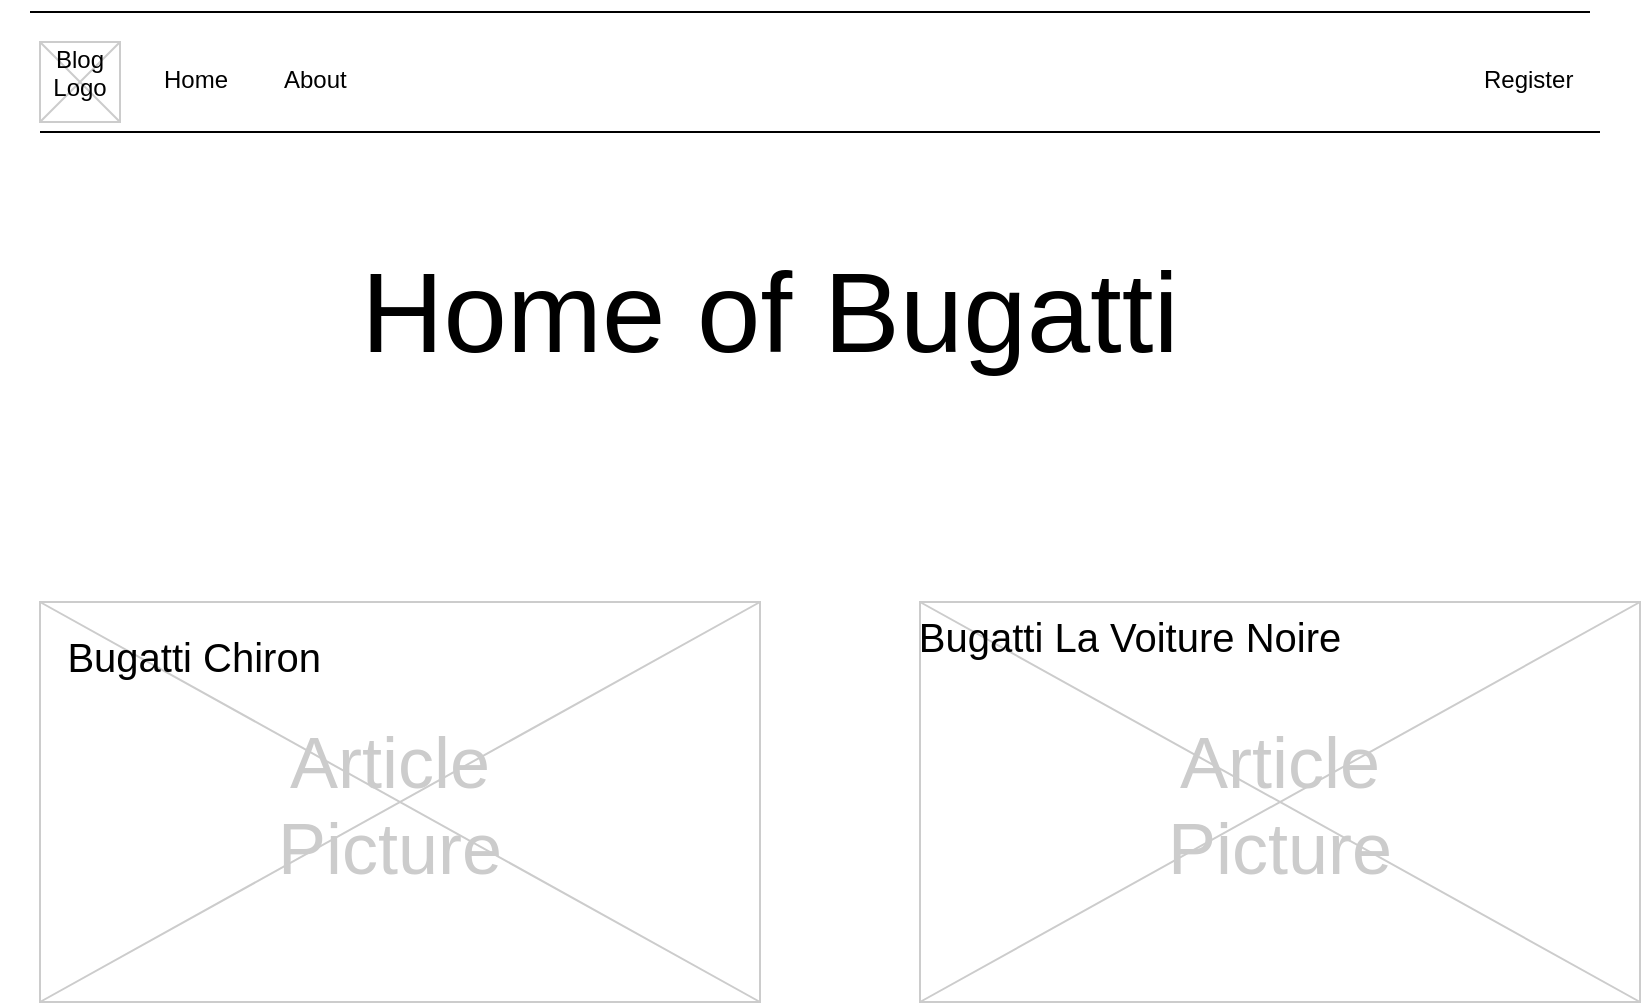 <mxfile version="20.8.16" type="device" pages="7"><diagram name="Home" id="f1b7ffb7-ca1e-a977-7cf5-a751b3c06c05"><mxGraphModel dx="781" dy="544" grid="1" gridSize="10" guides="1" tooltips="1" connect="1" arrows="1" fold="1" page="1" pageScale="1" pageWidth="826" pageHeight="1169" background="none" math="0" shadow="0"><root><mxCell id="0"/><mxCell id="1" parent="0"/><mxCell id="3" value="" style="line;strokeWidth=1" parent="1" vertex="1"><mxGeometry x="15" y="30" width="780" height="10" as="geometry"/></mxCell><mxCell id="4" value="" style="line;strokeWidth=1" parent="1" vertex="1"><mxGeometry x="20" y="90" width="780" height="10" as="geometry"/></mxCell><mxCell id="5" value="Home" style="text;spacingTop=-5;" parent="1" vertex="1"><mxGeometry x="80" y="60.0" width="30" height="20" as="geometry"/></mxCell><mxCell id="6" value="About" style="text;spacingTop=-5;" parent="1" vertex="1"><mxGeometry x="140.0" y="60.0" width="30" height="20" as="geometry"/></mxCell><mxCell id="11" value="Register" style="text;spacingTop=-5;" parent="1" vertex="1"><mxGeometry x="740" y="60.0" width="30" height="20" as="geometry"/></mxCell><mxCell id="20" value="" style="verticalLabelPosition=bottom;verticalAlign=top;strokeWidth=1;shape=mxgraph.mockup.graphics.iconGrid;strokeColor=#CCCCCC;gridSize=1,1;" parent="1" vertex="1"><mxGeometry x="20" y="50" width="40" height="40" as="geometry"/></mxCell><mxCell id="21" value="Blog &#10;Logo" style="text;spacingTop=-5;align=center" parent="1" vertex="1"><mxGeometry x="20" y="50" width="40" height="40" as="geometry"/></mxCell><mxCell id="25" value="" style="verticalLabelPosition=bottom;verticalAlign=top;strokeWidth=1;shape=mxgraph.mockup.graphics.iconGrid;strokeColor=#CCCCCC;gridSize=1,1;" parent="1" vertex="1"><mxGeometry x="20" y="330" width="360" height="200" as="geometry"/></mxCell><mxCell id="26" value="Article&#10;Picture" style="text;spacingTop=-5;align=center;verticalAlign=middle;fontSize=36;fontColor=#CCCCCC" parent="1" vertex="1"><mxGeometry x="15" y="330" width="360" height="200" as="geometry"/></mxCell><mxCell id="ZtVAFUBmgFcDlPZqmxJN-64" value="&lt;font style=&quot;font-size: 57px;&quot;&gt;Home of Bugatti&lt;/font&gt;" style="text;html=1;strokeColor=none;fillColor=none;align=center;verticalAlign=middle;whiteSpace=wrap;rounded=0;" vertex="1" parent="1"><mxGeometry x="170" y="170" width="430" height="30" as="geometry"/></mxCell><mxCell id="ZtVAFUBmgFcDlPZqmxJN-65" value="" style="verticalLabelPosition=bottom;verticalAlign=top;strokeWidth=1;shape=mxgraph.mockup.graphics.iconGrid;strokeColor=#CCCCCC;gridSize=1,1;" vertex="1" parent="1"><mxGeometry x="460" y="330" width="360" height="200" as="geometry"/></mxCell><mxCell id="ZtVAFUBmgFcDlPZqmxJN-66" value="Article&#10;Picture" style="text;spacingTop=-5;align=center;verticalAlign=middle;fontSize=36;fontColor=#CCCCCC" vertex="1" parent="1"><mxGeometry x="460" y="330" width="360" height="200" as="geometry"/></mxCell><mxCell id="ZtVAFUBmgFcDlPZqmxJN-67" value="&lt;font style=&quot;font-size: 20px;&quot;&gt;Bugatti Chiron&lt;/font&gt;&amp;nbsp;" style="text;html=1;strokeColor=none;fillColor=none;align=center;verticalAlign=middle;whiteSpace=wrap;rounded=0;fontSize=57;" vertex="1" parent="1"><mxGeometry y="330" width="210" height="30" as="geometry"/></mxCell><mxCell id="ZtVAFUBmgFcDlPZqmxJN-68" value="&lt;span style=&quot;font-size: 20px;&quot;&gt;Bugatti La Voiture Noire&lt;/span&gt;" style="text;html=1;strokeColor=none;fillColor=none;align=center;verticalAlign=middle;whiteSpace=wrap;rounded=0;fontSize=57;" vertex="1" parent="1"><mxGeometry x="440" y="320" width="250" height="30" as="geometry"/></mxCell></root></mxGraphModel></diagram><diagram id="l_ikylMLLQEXvi89U1xg" name="Chiron"><mxGraphModel dx="1302" dy="907" grid="1" gridSize="10" guides="1" tooltips="1" connect="1" arrows="1" fold="1" page="1" pageScale="1" pageWidth="827" pageHeight="1169" math="0" shadow="0"><root><mxCell id="0"/><mxCell id="1" parent="0"/><mxCell id="pRpo46zFR4_Rfb_1SbDP-1" value="" style="line;strokeWidth=1" vertex="1" parent="1"><mxGeometry x="15" y="30" width="780" height="10" as="geometry"/></mxCell><mxCell id="pRpo46zFR4_Rfb_1SbDP-2" value="" style="line;strokeWidth=1" vertex="1" parent="1"><mxGeometry x="20" y="90" width="780" height="10" as="geometry"/></mxCell><mxCell id="pRpo46zFR4_Rfb_1SbDP-3" value="Home" style="text;spacingTop=-5;" vertex="1" parent="1"><mxGeometry x="80" y="60.0" width="30" height="20" as="geometry"/></mxCell><mxCell id="pRpo46zFR4_Rfb_1SbDP-4" value="About" style="text;spacingTop=-5;" vertex="1" parent="1"><mxGeometry x="140.0" y="60.0" width="30" height="20" as="geometry"/></mxCell><mxCell id="pRpo46zFR4_Rfb_1SbDP-5" value="Register" style="text;spacingTop=-5;" vertex="1" parent="1"><mxGeometry x="740" y="60.0" width="30" height="20" as="geometry"/></mxCell><mxCell id="pRpo46zFR4_Rfb_1SbDP-6" value="Blog &#10;Logo" style="text;spacingTop=-5;align=center" vertex="1" parent="1"><mxGeometry x="20" y="50" width="40" height="40" as="geometry"/></mxCell><mxCell id="pv98IugtvQISEBxwtAt--1" value="" style="verticalLabelPosition=bottom;verticalAlign=top;strokeWidth=1;shape=mxgraph.mockup.graphics.iconGrid;strokeColor=#CCCCCC;gridSize=1,1;" vertex="1" parent="1"><mxGeometry x="234" y="280" width="406" height="240" as="geometry"/></mxCell><mxCell id="pv98IugtvQISEBxwtAt--3" value="&lt;font style=&quot;font-size: 57px;&quot;&gt;Bugatti Chiron&lt;/font&gt;" style="text;html=1;strokeColor=none;fillColor=none;align=center;verticalAlign=middle;whiteSpace=wrap;rounded=0;fontSize=20;" vertex="1" parent="1"><mxGeometry x="130" y="170" width="620" height="30" as="geometry"/></mxCell><mxCell id="pv98IugtvQISEBxwtAt--4" value="TEXT" style="text;spacingTop=-5;align=center;verticalAlign=middle;fontSize=36;fontColor=#CCCCCC" vertex="1" parent="1"><mxGeometry x="290" y="540" width="287" height="210" as="geometry"/></mxCell><mxCell id="pv98IugtvQISEBxwtAt--5" value="TEXT" style="text;spacingTop=-5;align=center;verticalAlign=middle;fontSize=36;fontColor=#CCCCCC" vertex="1" parent="1"><mxGeometry x="290" y="540" width="287" height="210" as="geometry"/></mxCell><mxCell id="pv98IugtvQISEBxwtAt--6" value="TEXT" style="text;spacingTop=-5;align=center;verticalAlign=middle;fontSize=36;fontColor=#CCCCCC" vertex="1" parent="1"><mxGeometry x="290" y="540" width="287" height="210" as="geometry"/></mxCell><mxCell id="pv98IugtvQISEBxwtAt--7" value="Article&#10;Picture" style="text;spacingTop=-5;align=center;verticalAlign=middle;fontSize=36;fontColor=#CCCCCC" vertex="1" parent="1"><mxGeometry x="243.5" y="295" width="380" height="210" as="geometry"/></mxCell><mxCell id="pv98IugtvQISEBxwtAt--8" value="&lt;font style=&quot;font-size: 57px;&quot;&gt;Bugatti Chiron&lt;/font&gt;" style="text;html=1;strokeColor=none;fillColor=none;align=center;verticalAlign=middle;whiteSpace=wrap;rounded=0;fontSize=20;" vertex="1" parent="1"><mxGeometry x="130" y="170" width="620" height="30" as="geometry"/></mxCell><mxCell id="pv98IugtvQISEBxwtAt--9" value="Register" style="text;spacingTop=-5;" vertex="1" parent="1"><mxGeometry x="740" y="60.0" width="30" height="20" as="geometry"/></mxCell></root></mxGraphModel></diagram><diagram id="RJDe8uMuPpGlimfQS6y_" name="Voiture"><mxGraphModel dx="1420" dy="989" grid="1" gridSize="10" guides="1" tooltips="1" connect="1" arrows="1" fold="1" page="1" pageScale="1" pageWidth="827" pageHeight="1169" math="0" shadow="0"><root><mxCell id="0"/><mxCell id="1" parent="0"/><mxCell id="9cX5lQkILBmFI51yZqsY-1" value="" style="line;strokeWidth=1" vertex="1" parent="1"><mxGeometry x="15" y="30" width="780" height="10" as="geometry"/></mxCell><mxCell id="9cX5lQkILBmFI51yZqsY-2" value="" style="line;strokeWidth=1" vertex="1" parent="1"><mxGeometry x="20" y="90" width="780" height="10" as="geometry"/></mxCell><mxCell id="9cX5lQkILBmFI51yZqsY-3" value="Home" style="text;spacingTop=-5;" vertex="1" parent="1"><mxGeometry x="80" y="60.0" width="30" height="20" as="geometry"/></mxCell><mxCell id="9cX5lQkILBmFI51yZqsY-4" value="About" style="text;spacingTop=-5;" vertex="1" parent="1"><mxGeometry x="140.0" y="60.0" width="30" height="20" as="geometry"/></mxCell><mxCell id="9cX5lQkILBmFI51yZqsY-5" value="Blog &#10;Logo" style="text;spacingTop=-5;align=center" vertex="1" parent="1"><mxGeometry x="20" y="50" width="40" height="40" as="geometry"/></mxCell><mxCell id="9cX5lQkILBmFI51yZqsY-6" value="TEXT" style="text;spacingTop=-5;align=center;verticalAlign=middle;fontSize=36;fontColor=#CCCCCC" vertex="1" parent="1"><mxGeometry x="290" y="540" width="287" height="210" as="geometry"/></mxCell><mxCell id="9cX5lQkILBmFI51yZqsY-8" value="&lt;font style=&quot;font-size: 57px;&quot;&gt;Bugatti La Voiture Noire&lt;/font&gt;" style="text;html=1;strokeColor=none;fillColor=none;align=center;verticalAlign=middle;whiteSpace=wrap;rounded=0;fontSize=20;" vertex="1" parent="1"><mxGeometry x="130" y="170" width="620" height="30" as="geometry"/></mxCell><mxCell id="9cX5lQkILBmFI51yZqsY-9" value="Register" style="text;spacingTop=-5;" vertex="1" parent="1"><mxGeometry x="740" y="60.0" width="30" height="20" as="geometry"/></mxCell><mxCell id="CGLl7o9NfKaYaJInVBiZ-1" value="" style="verticalLabelPosition=bottom;verticalAlign=top;strokeWidth=1;shape=mxgraph.mockup.graphics.iconGrid;strokeColor=#CCCCCC;gridSize=1,1;" vertex="1" parent="1"><mxGeometry x="230.5" y="280" width="406" height="240" as="geometry"/></mxCell><mxCell id="CGLl7o9NfKaYaJInVBiZ-2" value="Article&#10;Picture" style="text;spacingTop=-5;align=center;verticalAlign=middle;fontSize=36;fontColor=#CCCCCC" vertex="1" parent="1"><mxGeometry x="247" y="295" width="380" height="210" as="geometry"/></mxCell><mxCell id="4j0IgSAShsRnVW5mL90D-1" value="Blog &#10;Logo" style="text;spacingTop=-5;align=center" vertex="1" parent="1"><mxGeometry x="20" y="50" width="40" height="40" as="geometry"/></mxCell><mxCell id="4j0IgSAShsRnVW5mL90D-2" value="Home" style="text;spacingTop=-5;" vertex="1" parent="1"><mxGeometry x="80" y="60.0" width="30" height="20" as="geometry"/></mxCell><mxCell id="4j0IgSAShsRnVW5mL90D-3" value="About" style="text;spacingTop=-5;" vertex="1" parent="1"><mxGeometry x="140.0" y="60.0" width="30" height="20" as="geometry"/></mxCell><mxCell id="4j0IgSAShsRnVW5mL90D-4" value="" style="line;strokeWidth=1" vertex="1" parent="1"><mxGeometry x="15" y="30" width="780" height="10" as="geometry"/></mxCell><mxCell id="4j0IgSAShsRnVW5mL90D-5" value="Register" style="text;spacingTop=-5;" vertex="1" parent="1"><mxGeometry x="740" y="60.0" width="30" height="20" as="geometry"/></mxCell><mxCell id="4j0IgSAShsRnVW5mL90D-6" value="" style="line;strokeWidth=1" vertex="1" parent="1"><mxGeometry x="20" y="90" width="780" height="10" as="geometry"/></mxCell><mxCell id="4j0IgSAShsRnVW5mL90D-7" value="&lt;font style=&quot;font-size: 57px;&quot;&gt;Bugatti La Voiture Noire&lt;/font&gt;" style="text;html=1;strokeColor=none;fillColor=none;align=center;verticalAlign=middle;whiteSpace=wrap;rounded=0;fontSize=20;" vertex="1" parent="1"><mxGeometry x="130" y="170" width="620" height="30" as="geometry"/></mxCell></root></mxGraphModel></diagram><diagram id="Oed-K01mi6hXmfm6zP_6" name="About us"><mxGraphModel dx="781" dy="544" grid="1" gridSize="10" guides="1" tooltips="1" connect="1" arrows="1" fold="1" page="1" pageScale="1" pageWidth="827" pageHeight="1169" math="0" shadow="0"><root><mxCell id="0"/><mxCell id="1" parent="0"/><mxCell id="dCDxQhW-924TSJeUEopu-1" value="TEXT" style="text;spacingTop=-5;align=center;verticalAlign=middle;fontSize=36;fontColor=#CCCCCC" vertex="1" parent="1"><mxGeometry x="290" y="540" width="287" height="210" as="geometry"/></mxCell><mxCell id="dCDxQhW-924TSJeUEopu-2" value="" style="verticalLabelPosition=bottom;verticalAlign=top;strokeWidth=1;shape=mxgraph.mockup.graphics.iconGrid;strokeColor=#CCCCCC;gridSize=1,1;" vertex="1" parent="1"><mxGeometry x="230.5" y="280" width="406" height="240" as="geometry"/></mxCell><mxCell id="dCDxQhW-924TSJeUEopu-3" value="Article&#10;Picture" style="text;spacingTop=-5;align=center;verticalAlign=middle;fontSize=36;fontColor=#CCCCCC" vertex="1" parent="1"><mxGeometry x="247" y="295" width="380" height="210" as="geometry"/></mxCell><mxCell id="dCDxQhW-924TSJeUEopu-4" value="Blog &#10;Logo" style="text;spacingTop=-5;align=center" vertex="1" parent="1"><mxGeometry x="20" y="50" width="40" height="40" as="geometry"/></mxCell><mxCell id="dCDxQhW-924TSJeUEopu-5" value="Home" style="text;spacingTop=-5;" vertex="1" parent="1"><mxGeometry x="80" y="60.0" width="30" height="20" as="geometry"/></mxCell><mxCell id="dCDxQhW-924TSJeUEopu-6" value="About" style="text;spacingTop=-5;" vertex="1" parent="1"><mxGeometry x="140.0" y="60.0" width="30" height="20" as="geometry"/></mxCell><mxCell id="dCDxQhW-924TSJeUEopu-7" value="" style="line;strokeWidth=1" vertex="1" parent="1"><mxGeometry x="15" y="30" width="780" height="10" as="geometry"/></mxCell><mxCell id="dCDxQhW-924TSJeUEopu-8" value="Register" style="text;spacingTop=-5;" vertex="1" parent="1"><mxGeometry x="740" y="60.0" width="30" height="20" as="geometry"/></mxCell><mxCell id="dCDxQhW-924TSJeUEopu-9" value="" style="line;strokeWidth=1" vertex="1" parent="1"><mxGeometry x="20" y="90" width="780" height="10" as="geometry"/></mxCell><mxCell id="dCDxQhW-924TSJeUEopu-10" value="&lt;font style=&quot;font-size: 57px;&quot;&gt;About us&lt;/font&gt;" style="text;html=1;strokeColor=none;fillColor=none;align=center;verticalAlign=middle;whiteSpace=wrap;rounded=0;fontSize=20;" vertex="1" parent="1"><mxGeometry x="130" y="170" width="620" height="30" as="geometry"/></mxCell></root></mxGraphModel></diagram><diagram id="yFb6aUD8Bz6dGukkz595" name="Register"><mxGraphModel dx="2058" dy="1182" grid="1" gridSize="10" guides="1" tooltips="1" connect="1" arrows="1" fold="1" page="1" pageScale="1" pageWidth="827" pageHeight="1169" math="0" shadow="0"><root><mxCell id="0"/><mxCell id="1" parent="0"/><mxCell id="P93f3D0abD6IfG6kGJnU-1" value="Register" style="text;html=1;strokeColor=none;fillColor=none;align=center;verticalAlign=middle;whiteSpace=wrap;rounded=0;fontSize=57;" vertex="1" parent="1"><mxGeometry x="100" y="150" width="60" height="30" as="geometry"/></mxCell><mxCell id="P93f3D0abD6IfG6kGJnU-2" value="" style="ellipse;whiteSpace=wrap;html=1;aspect=fixed;fontSize=57;" vertex="1" parent="1"><mxGeometry x="300" y="280" width="10" height="10" as="geometry"/></mxCell><mxCell id="P93f3D0abD6IfG6kGJnU-3" value="" style="ellipse;whiteSpace=wrap;html=1;aspect=fixed;fontSize=57;" vertex="1" parent="1"><mxGeometry x="190" y="280" width="10" height="10" as="geometry"/></mxCell><mxCell id="P93f3D0abD6IfG6kGJnU-4" value="&lt;font style=&quot;font-size: 20px;&quot;&gt;Mrs.&lt;/font&gt;" style="text;html=1;strokeColor=none;fillColor=none;align=center;verticalAlign=middle;whiteSpace=wrap;rounded=0;fontSize=57;" vertex="1" parent="1"><mxGeometry x="310" y="260" width="60" height="30" as="geometry"/></mxCell><mxCell id="P93f3D0abD6IfG6kGJnU-5" value="&lt;font style=&quot;font-size: 20px;&quot;&gt;Mr.&lt;/font&gt;" style="text;html=1;strokeColor=none;fillColor=none;align=center;verticalAlign=middle;whiteSpace=wrap;rounded=0;fontSize=57;" vertex="1" parent="1"><mxGeometry x="190" y="260" width="60" height="30" as="geometry"/></mxCell><mxCell id="P93f3D0abD6IfG6kGJnU-6" value="&lt;font style=&quot;font-size: 20px;&quot;&gt;Saluation:&lt;/font&gt;" style="text;html=1;strokeColor=none;fillColor=none;align=center;verticalAlign=middle;whiteSpace=wrap;rounded=0;fontSize=57;" vertex="1" parent="1"><mxGeometry x="40" y="260" width="60" height="30" as="geometry"/></mxCell><mxCell id="P93f3D0abD6IfG6kGJnU-7" value="&lt;font style=&quot;font-size: 20px;&quot;&gt;Street:&lt;/font&gt;" style="text;html=1;strokeColor=none;fillColor=none;align=center;verticalAlign=middle;whiteSpace=wrap;rounded=0;fontSize=57;" vertex="1" parent="1"><mxGeometry x="40" y="515" width="60" height="70" as="geometry"/></mxCell><mxCell id="P93f3D0abD6IfG6kGJnU-8" value="&lt;font style=&quot;font-size: 20px;&quot;&gt;Prename:&lt;/font&gt;" style="text;html=1;strokeColor=none;fillColor=none;align=center;verticalAlign=middle;whiteSpace=wrap;rounded=0;fontSize=57;" vertex="1" parent="1"><mxGeometry x="40" y="310" width="60" height="30" as="geometry"/></mxCell><mxCell id="P93f3D0abD6IfG6kGJnU-9" value="&lt;font style=&quot;font-size: 20px;&quot;&gt;PC:&lt;/font&gt;" style="text;html=1;strokeColor=none;fillColor=none;align=center;verticalAlign=middle;whiteSpace=wrap;rounded=0;fontSize=57;" vertex="1" parent="1"><mxGeometry x="40" y="600" width="60" height="30" as="geometry"/></mxCell><mxCell id="P93f3D0abD6IfG6kGJnU-10" value="&lt;font style=&quot;font-size: 20px;&quot;&gt;Password&lt;/font&gt;" style="text;html=1;strokeColor=none;fillColor=none;align=center;verticalAlign=middle;whiteSpace=wrap;rounded=0;fontSize=57;" vertex="1" parent="1"><mxGeometry x="40" y="480" width="60" height="30" as="geometry"/></mxCell><mxCell id="P93f3D0abD6IfG6kGJnU-12" value="&lt;font style=&quot;font-size: 20px;&quot;&gt;E-Mail:&lt;/font&gt;" style="text;html=1;strokeColor=none;fillColor=none;align=center;verticalAlign=middle;whiteSpace=wrap;rounded=0;fontSize=57;" vertex="1" parent="1"><mxGeometry x="40" y="430" width="80" height="30" as="geometry"/></mxCell><mxCell id="P93f3D0abD6IfG6kGJnU-14" value="" style="rounded=0;whiteSpace=wrap;html=1;fontSize=20;" vertex="1" parent="1"><mxGeometry x="190" y="330" width="280" height="30" as="geometry"/></mxCell><mxCell id="P93f3D0abD6IfG6kGJnU-16" value="" style="rounded=0;whiteSpace=wrap;html=1;fontSize=20;" vertex="1" parent="1"><mxGeometry x="190" y="390" width="280" height="30" as="geometry"/></mxCell><mxCell id="P93f3D0abD6IfG6kGJnU-17" value="" style="rounded=0;whiteSpace=wrap;html=1;fontSize=20;" vertex="1" parent="1"><mxGeometry x="190" y="440" width="280" height="30" as="geometry"/></mxCell><mxCell id="P93f3D0abD6IfG6kGJnU-18" value="" style="rounded=0;whiteSpace=wrap;html=1;fontSize=20;" vertex="1" parent="1"><mxGeometry x="190" y="490" width="280" height="30" as="geometry"/></mxCell><mxCell id="P93f3D0abD6IfG6kGJnU-19" value="" style="rounded=0;whiteSpace=wrap;html=1;fontSize=20;" vertex="1" parent="1"><mxGeometry x="190" y="550" width="280" height="30" as="geometry"/></mxCell><mxCell id="P93f3D0abD6IfG6kGJnU-20" value="" style="rounded=0;whiteSpace=wrap;html=1;fontSize=20;" vertex="1" parent="1"><mxGeometry x="190" y="610" width="50" height="30" as="geometry"/></mxCell><mxCell id="P93f3D0abD6IfG6kGJnU-23" value="&lt;font style=&quot;font-size: 20px;&quot;&gt;Name:&lt;/font&gt;" style="text;html=1;strokeColor=none;fillColor=none;align=center;verticalAlign=middle;whiteSpace=wrap;rounded=0;fontSize=57;" vertex="1" parent="1"><mxGeometry x="30" y="370" width="60" height="30" as="geometry"/></mxCell><mxCell id="P93f3D0abD6IfG6kGJnU-24" value="&lt;font style=&quot;font-size: 20px;&quot;&gt;Location:&lt;/font&gt;" style="text;html=1;strokeColor=none;fillColor=none;align=center;verticalAlign=middle;whiteSpace=wrap;rounded=0;fontSize=57;" vertex="1" parent="1"><mxGeometry x="275" y="600" width="60" height="30" as="geometry"/></mxCell><mxCell id="P93f3D0abD6IfG6kGJnU-25" value="" style="rounded=0;whiteSpace=wrap;html=1;fontSize=20;" vertex="1" parent="1"><mxGeometry x="360" y="610" width="110" height="30" as="geometry"/></mxCell><mxCell id="P93f3D0abD6IfG6kGJnU-27" value="&lt;font style=&quot;font-size: 20px;&quot;&gt;Country:&lt;/font&gt;" style="text;html=1;strokeColor=none;fillColor=none;align=center;verticalAlign=middle;whiteSpace=wrap;rounded=0;fontSize=57;" vertex="1" parent="1"><mxGeometry x="40" y="650" width="60" height="30" as="geometry"/></mxCell><mxCell id="P93f3D0abD6IfG6kGJnU-28" value="" style="rounded=0;whiteSpace=wrap;html=1;fontSize=20;" vertex="1" parent="1"><mxGeometry x="190" y="660" width="280" height="30" as="geometry"/></mxCell><mxCell id="P93f3D0abD6IfG6kGJnU-29" value="" style="rounded=1;whiteSpace=wrap;html=1;fontSize=20;" vertex="1" parent="1"><mxGeometry x="230" y="720" width="20" height="20" as="geometry"/></mxCell><mxCell id="P93f3D0abD6IfG6kGJnU-30" value="&lt;font style=&quot;font-size: 20px;&quot;&gt;Accept Privacy&lt;/font&gt;" style="text;html=1;strokeColor=none;fillColor=none;align=center;verticalAlign=middle;whiteSpace=wrap;rounded=0;fontSize=57;" vertex="1" parent="1"><mxGeometry x="40" y="700" width="140" height="30" as="geometry"/></mxCell><mxCell id="P93f3D0abD6IfG6kGJnU-31" value="&lt;font style=&quot;font-size: 20px;&quot;&gt;Yes&lt;/font&gt;" style="text;html=1;strokeColor=none;fillColor=none;align=center;verticalAlign=middle;whiteSpace=wrap;rounded=0;fontSize=57;" vertex="1" parent="1"><mxGeometry x="260" y="710" width="60" height="30" as="geometry"/></mxCell><mxCell id="P93f3D0abD6IfG6kGJnU-32" value="save" style="rounded=1;whiteSpace=wrap;html=1;fontSize=20;" vertex="1" parent="1"><mxGeometry x="40" y="810" width="60" height="30" as="geometry"/></mxCell><mxCell id="P93f3D0abD6IfG6kGJnU-33" value="I have already an account" style="rounded=1;whiteSpace=wrap;html=1;fontSize=20;" vertex="1" parent="1"><mxGeometry x="30" y="870" width="130" height="70" as="geometry"/></mxCell></root></mxGraphModel></diagram><diagram id="bZWtfZVkpNkvwdyK2FSt" name="Login"><mxGraphModel dx="1029" dy="591" grid="1" gridSize="10" guides="1" tooltips="1" connect="1" arrows="1" fold="1" page="1" pageScale="1" pageWidth="827" pageHeight="1169" math="0" shadow="0"><root><mxCell id="0"/><mxCell id="1" parent="0"/><mxCell id="oyd5qE6NAG2xhv-2LJke-1" value="Login" style="text;html=1;strokeColor=none;fillColor=none;align=center;verticalAlign=middle;whiteSpace=wrap;rounded=0;fontSize=57;" vertex="1" parent="1"><mxGeometry x="100" y="70" width="60" height="30" as="geometry"/></mxCell><mxCell id="oyd5qE6NAG2xhv-2LJke-2" value="&lt;font style=&quot;font-size: 20px;&quot;&gt;Password&lt;/font&gt;" style="text;html=1;strokeColor=none;fillColor=none;align=center;verticalAlign=middle;whiteSpace=wrap;rounded=0;fontSize=57;" vertex="1" parent="1"><mxGeometry x="40" y="270" width="60" height="30" as="geometry"/></mxCell><mxCell id="oyd5qE6NAG2xhv-2LJke-3" value="&lt;font style=&quot;font-size: 20px;&quot;&gt;E-Mail:&lt;/font&gt;" style="text;html=1;strokeColor=none;fillColor=none;align=center;verticalAlign=middle;whiteSpace=wrap;rounded=0;fontSize=57;" vertex="1" parent="1"><mxGeometry x="30" y="190" width="80" height="30" as="geometry"/></mxCell><mxCell id="oyd5qE6NAG2xhv-2LJke-4" value="" style="rounded=0;whiteSpace=wrap;html=1;fontSize=20;" vertex="1" parent="1"><mxGeometry x="140" y="200" width="280" height="30" as="geometry"/></mxCell><mxCell id="oyd5qE6NAG2xhv-2LJke-5" value="" style="rounded=0;whiteSpace=wrap;html=1;fontSize=20;" vertex="1" parent="1"><mxGeometry x="140" y="280" width="280" height="30" as="geometry"/></mxCell><mxCell id="oyd5qE6NAG2xhv-2LJke-6" value="Login" style="rounded=1;whiteSpace=wrap;html=1;fontSize=20;" vertex="1" parent="1"><mxGeometry x="30" y="390" width="60" height="30" as="geometry"/></mxCell><mxCell id="oyd5qE6NAG2xhv-2LJke-8" value="Forgot Password" style="rounded=1;whiteSpace=wrap;html=1;fontSize=20;" vertex="1" parent="1"><mxGeometry x="20" y="430" width="120" height="60" as="geometry"/></mxCell></root></mxGraphModel></diagram><diagram id="SDOUf7ei-yzBw1NlAXit" name="Forgot Password"><mxGraphModel dx="1029" dy="591" grid="1" gridSize="10" guides="1" tooltips="1" connect="1" arrows="1" fold="1" page="1" pageScale="1" pageWidth="827" pageHeight="1169" math="0" shadow="0"><root><mxCell id="0"/><mxCell id="1" parent="0"/><mxCell id="nTTwRNxIUHAUDa_0dOVx-1" value="Reset password" style="text;html=1;strokeColor=none;fillColor=none;align=center;verticalAlign=middle;whiteSpace=wrap;rounded=0;fontSize=57;" vertex="1" parent="1"><mxGeometry y="80" width="470" height="30" as="geometry"/></mxCell><mxCell id="nTTwRNxIUHAUDa_0dOVx-2" value="&lt;font style=&quot;font-size: 20px;&quot;&gt;Password&lt;/font&gt;" style="text;html=1;strokeColor=none;fillColor=none;align=center;verticalAlign=middle;whiteSpace=wrap;rounded=0;fontSize=57;" vertex="1" parent="1"><mxGeometry x="40" y="270" width="60" height="30" as="geometry"/></mxCell><mxCell id="nTTwRNxIUHAUDa_0dOVx-3" value="&lt;font style=&quot;font-size: 20px;&quot;&gt;E-Mail:&lt;/font&gt;" style="text;html=1;strokeColor=none;fillColor=none;align=center;verticalAlign=middle;whiteSpace=wrap;rounded=0;fontSize=57;" vertex="1" parent="1"><mxGeometry x="30" y="190" width="80" height="30" as="geometry"/></mxCell><mxCell id="nTTwRNxIUHAUDa_0dOVx-4" value="" style="rounded=0;whiteSpace=wrap;html=1;fontSize=20;" vertex="1" parent="1"><mxGeometry x="250" y="200" width="280" height="30" as="geometry"/></mxCell><mxCell id="nTTwRNxIUHAUDa_0dOVx-5" value="" style="rounded=0;whiteSpace=wrap;html=1;fontSize=20;" vertex="1" parent="1"><mxGeometry x="250" y="350" width="280" height="30" as="geometry"/></mxCell><mxCell id="nTTwRNxIUHAUDa_0dOVx-7" value="reset Password" style="rounded=1;whiteSpace=wrap;html=1;fontSize=20;" vertex="1" parent="1"><mxGeometry x="20" y="460" width="120" height="60" as="geometry"/></mxCell><mxCell id="nTTwRNxIUHAUDa_0dOVx-8" value="&lt;font style=&quot;font-size: 20px;&quot;&gt;new Password&lt;/font&gt;" style="text;html=1;strokeColor=none;fillColor=none;align=center;verticalAlign=middle;whiteSpace=wrap;rounded=0;fontSize=57;" vertex="1" parent="1"><mxGeometry x="20" y="340" width="150" height="30" as="geometry"/></mxCell><mxCell id="nTTwRNxIUHAUDa_0dOVx-9" value="" style="rounded=0;whiteSpace=wrap;html=1;fontSize=20;" vertex="1" parent="1"><mxGeometry x="240" y="280" width="280" height="30" as="geometry"/></mxCell></root></mxGraphModel></diagram></mxfile>